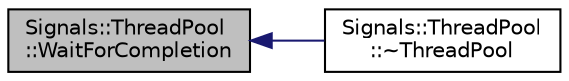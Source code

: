 digraph "Signals::ThreadPool::WaitForCompletion"
{
 // INTERACTIVE_SVG=YES
  edge [fontname="Helvetica",fontsize="10",labelfontname="Helvetica",labelfontsize="10"];
  node [fontname="Helvetica",fontsize="10",shape=record];
  rankdir="LR";
  Node1 [label="Signals::ThreadPool\l::WaitForCompletion",height=0.2,width=0.4,color="black", fillcolor="grey75", style="filled", fontcolor="black"];
  Node1 -> Node2 [dir="back",color="midnightblue",fontsize="10",style="solid",fontname="Helvetica"];
  Node2 [label="Signals::ThreadPool\l::~ThreadPool",height=0.2,width=0.4,color="black", fillcolor="white", style="filled",URL="$class_signals_1_1_thread_pool.html#a6f940e81e542c96286829f35aa7a4fd6"];
}
